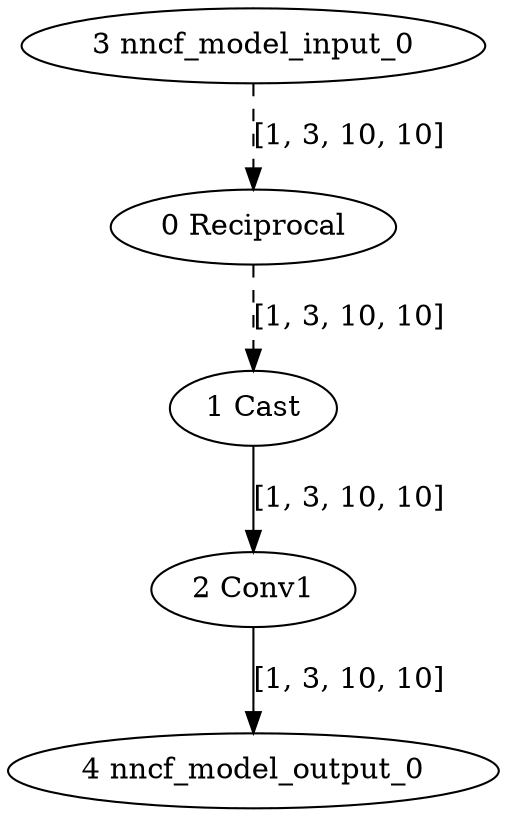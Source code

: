 strict digraph  {
"0 Reciprocal" [id=0, type=Reciprocal];
"1 Cast" [id=1, type=Cast];
"2 Conv1" [id=2, type=Conv];
"3 nncf_model_input_0" [id=3, type=nncf_model_input];
"4 nncf_model_output_0" [id=4, type=nncf_model_output];
"0 Reciprocal" -> "1 Cast"  [label="[1, 3, 10, 10]", style=dashed];
"1 Cast" -> "2 Conv1"  [label="[1, 3, 10, 10]", style=solid];
"2 Conv1" -> "4 nncf_model_output_0"  [label="[1, 3, 10, 10]", style=solid];
"3 nncf_model_input_0" -> "0 Reciprocal"  [label="[1, 3, 10, 10]", style=dashed];
}
